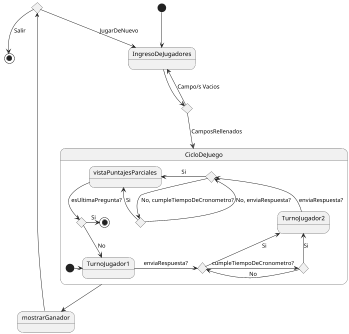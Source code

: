 @startuml
scale 350 width
[*] --> IngresoDeJugadores

state IngresoDeJugadores {

}

state finDelJuego <<end>>
state choice1 <<choice>>
IngresoDeJugadores --> choice1
choice1 -left-> IngresoDeJugadores : Campo/s Vacios

choice1 --> CicloDeJuego : CamposRellenados



state CicloDeJuego {

    [*] -right-> TurnoJugador1
    state enviaRespuesta <<choice>>
    state cumpleTiempoDeCronometro <<choice>>
    TurnoJugador1 -right->  enviaRespuesta : enviaRespuesta?
    enviaRespuesta -right-> cumpleTiempoDeCronometro : cumpleTiempoDeCronometro?
    cumpleTiempoDeCronometro -left-> enviaRespuesta : No
    cumpleTiempoDeCronometro --> TurnoJugador2 : Si
    enviaRespuesta -up-> TurnoJugador2 : Si

    state finCicloDeJuego <<end>>

    state enviaRespuestaJ2 <<choice>>
    state cumpleTiempoDeCronometroJ2 <<choice>>
    TurnoJugador2 -up-> enviaRespuestaJ2 : enviaRespuesta?
    enviaRespuestaJ2 --> cumpleTiempoDeCronometroJ2 : No, cumpleTiempoDeCronometro?
    cumpleTiempoDeCronometroJ2 --> enviaRespuestaJ2 : No, enviaRespuesta?
    cumpleTiempoDeCronometroJ2 -left-> vistaPuntajesParciales : Si
    enviaRespuestaJ2 -left-> vistaPuntajesParciales : Si

    state ultimaPregunta <<choice>>
    state vistaPuntajesParciales
    vistaPuntajesParciales --> ultimaPregunta : esUltimaPregunta?
    ultimaPregunta --> TurnoJugador1: No
    ultimaPregunta -right-> finCicloDeJuego: Si

}

state mostrarGanador
state salirORevancha <<choice>>


CicloDeJuego --> mostrarGanador
mostrarGanador -up-> salirORevancha
salirORevancha --> finDelJuego: Salir
salirORevancha --> IngresoDeJugadores: JugarDeNuevo



@enduml